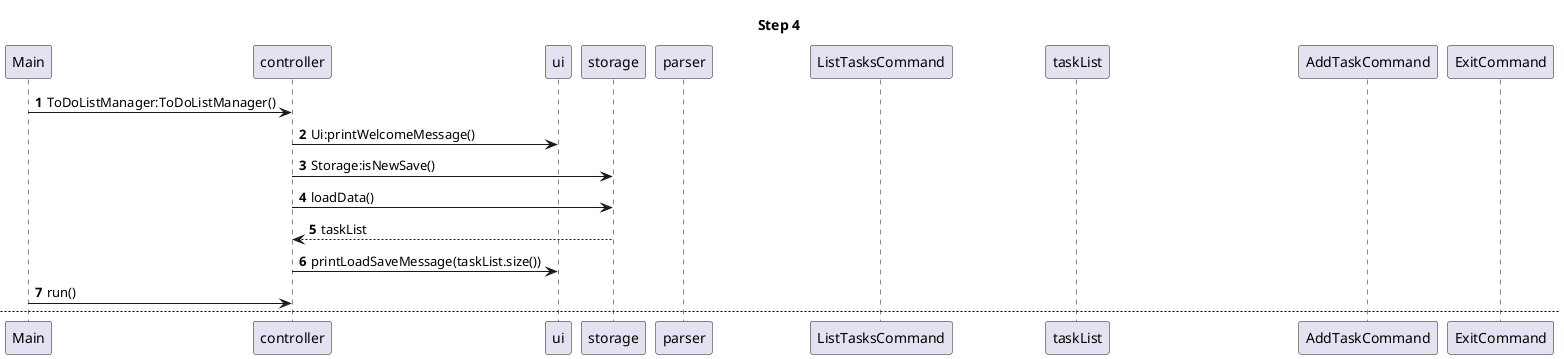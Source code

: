 @startuml
'https://plantuml.com/sequence-diagram

autonumber

title Step 1
Main -> controller:ToDoListManager:ToDoListManager()
controller -> ui:Ui:printWelcomeMessage()
controller -> storage:Storage:isNewSave()
controller -> storage:loadData()
controller <-- storage:taskList
controller -> ui:printLoadSaveMessage(taskList.size())
Main -> controller:run()

newpage
title Step 2
controller -> ui:getUserInput()
controller <-- ui:inputCommand
controller -> parser:Parser:parseCommand(inputCommand)
parser -> ListTasksCommand:ListTasksCommand()
controller <-- parser:command
controller -> ListTasksCommand:execute(taskList,ui)
ListTasksCommand -> taskList:TaskList:sortByDeadline()
ListTasksCommand -> ui:printTaskList(taskList.size(), taskList.toString())
controller -> storage:saveData(taskList)
controller -> ListTasksCommand:shouldExit()
controller <-- ListTasksCommand:isRunning

newpage
title Step 3
controller -> ui:getUserInput()
controller <-- ui:inputCommand
controller -> parser:Parser:parseCommand(inputCommand)
parser -> AddTaskCommand:AddTaskCommand(getArguments(splitInput, AddTaskCommand.FLAGS))
controller <-- parser:command
controller -> AddTaskCommand:execute(taskList,ui)
AddTaskCommand -> taskList:addTask(new Task(description,deadline))
AddTaskCommand <-- taskList:taskString
AddTaskCommand -> ui:printAddTaskMessage(taskString)
controller -> storage:saveData(taskList)
controller -> AddTaskCommand:shouldExit()
controller <-- AddTaskCommand:isRunning

newpage
title Step 4
controller -> ui:getUserInput()
controller <-- ui:inputCommand
controller -> parser:Parser:parseCommand(inputCommand)
parser -> ExitCommand
controller <-- parser:command
controller -> ExitCommand:execute(taskList,ui)
ExitCommand -> ui:printGoodbyeMessage()
controller -> storage:saveData(taskList)
controller -> ExitCommand:shouldExit()
controller <-- ExitCommand:isRunning
controller -> ui:close()
Main <-- controller
@enduml